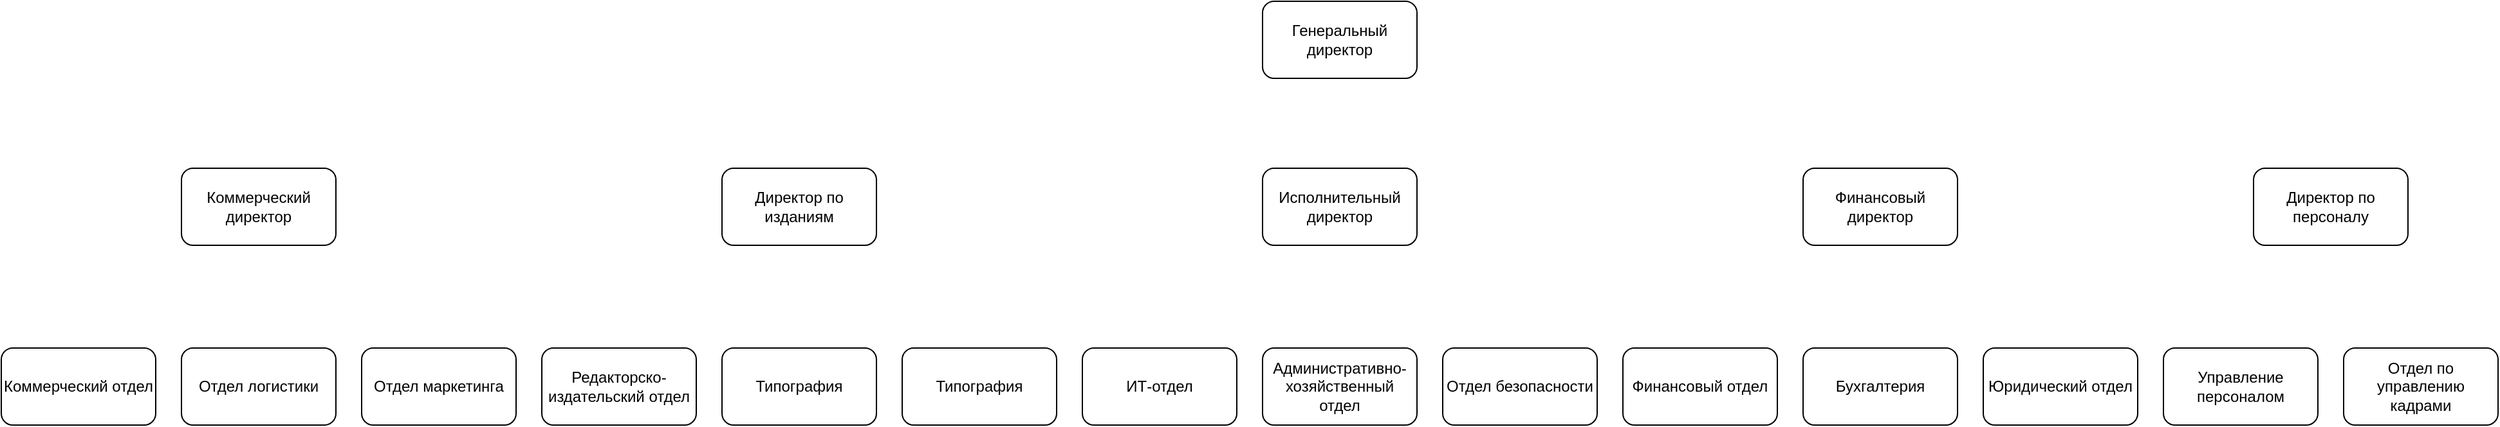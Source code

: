 <mxfile version="15.6.8" type="github">
  <diagram id="LY45CWP8MYa_v7S1A5Th" name="Page-1">
    <mxGraphModel dx="3685" dy="1007" grid="1" gridSize="10" guides="1" tooltips="1" connect="1" arrows="1" fold="1" page="1" pageScale="1" pageWidth="1654" pageHeight="2336" math="0" shadow="0">
      <root>
        <mxCell id="0" />
        <mxCell id="1" parent="0" />
        <mxCell id="Z94Kni9D6emitr1n3o4W-1" value="Генеральный директор" style="rounded=1;whiteSpace=wrap;html=1;" vertex="1" parent="1">
          <mxGeometry x="860" y="270" width="120" height="60" as="geometry" />
        </mxCell>
        <mxCell id="Z94Kni9D6emitr1n3o4W-2" value="Коммерческий директор" style="rounded=1;whiteSpace=wrap;html=1;" vertex="1" parent="1">
          <mxGeometry x="20" y="400" width="120" height="60" as="geometry" />
        </mxCell>
        <mxCell id="Z94Kni9D6emitr1n3o4W-3" value="Директор по изданиям" style="rounded=1;whiteSpace=wrap;html=1;" vertex="1" parent="1">
          <mxGeometry x="440" y="400" width="120" height="60" as="geometry" />
        </mxCell>
        <mxCell id="Z94Kni9D6emitr1n3o4W-4" value="Исполнительный директор" style="rounded=1;whiteSpace=wrap;html=1;" vertex="1" parent="1">
          <mxGeometry x="860" y="400" width="120" height="60" as="geometry" />
        </mxCell>
        <mxCell id="Z94Kni9D6emitr1n3o4W-5" value="Финансовый директор" style="rounded=1;whiteSpace=wrap;html=1;" vertex="1" parent="1">
          <mxGeometry x="1280" y="400" width="120" height="60" as="geometry" />
        </mxCell>
        <mxCell id="Z94Kni9D6emitr1n3o4W-6" value="Директор по персоналу" style="rounded=1;whiteSpace=wrap;html=1;" vertex="1" parent="1">
          <mxGeometry x="1630" y="400" width="120" height="60" as="geometry" />
        </mxCell>
        <mxCell id="Z94Kni9D6emitr1n3o4W-7" value="Коммерческий отдел" style="rounded=1;whiteSpace=wrap;html=1;" vertex="1" parent="1">
          <mxGeometry x="-120" y="540" width="120" height="60" as="geometry" />
        </mxCell>
        <mxCell id="Z94Kni9D6emitr1n3o4W-8" value="Отдел логистики" style="rounded=1;whiteSpace=wrap;html=1;" vertex="1" parent="1">
          <mxGeometry x="20" y="540" width="120" height="60" as="geometry" />
        </mxCell>
        <mxCell id="Z94Kni9D6emitr1n3o4W-9" value="Отдел маркетинга" style="rounded=1;whiteSpace=wrap;html=1;" vertex="1" parent="1">
          <mxGeometry x="160" y="540" width="120" height="60" as="geometry" />
        </mxCell>
        <mxCell id="Z94Kni9D6emitr1n3o4W-10" value="Типография" style="rounded=1;whiteSpace=wrap;html=1;" vertex="1" parent="1">
          <mxGeometry x="440" y="540" width="120" height="60" as="geometry" />
        </mxCell>
        <mxCell id="Z94Kni9D6emitr1n3o4W-11" value="Редакторско-издательский отдел" style="rounded=1;whiteSpace=wrap;html=1;" vertex="1" parent="1">
          <mxGeometry x="300" y="540" width="120" height="60" as="geometry" />
        </mxCell>
        <mxCell id="Z94Kni9D6emitr1n3o4W-12" value="Типография" style="rounded=1;whiteSpace=wrap;html=1;" vertex="1" parent="1">
          <mxGeometry x="580" y="540" width="120" height="60" as="geometry" />
        </mxCell>
        <mxCell id="Z94Kni9D6emitr1n3o4W-13" value="ИТ-отдел" style="rounded=1;whiteSpace=wrap;html=1;" vertex="1" parent="1">
          <mxGeometry x="720" y="540" width="120" height="60" as="geometry" />
        </mxCell>
        <mxCell id="Z94Kni9D6emitr1n3o4W-14" value="Административно-хозяйственный отдел" style="rounded=1;whiteSpace=wrap;html=1;" vertex="1" parent="1">
          <mxGeometry x="860" y="540" width="120" height="60" as="geometry" />
        </mxCell>
        <mxCell id="Z94Kni9D6emitr1n3o4W-15" value="Отдел безопасности" style="rounded=1;whiteSpace=wrap;html=1;" vertex="1" parent="1">
          <mxGeometry x="1000" y="540" width="120" height="60" as="geometry" />
        </mxCell>
        <mxCell id="Z94Kni9D6emitr1n3o4W-16" value="Финансовый отдел" style="rounded=1;whiteSpace=wrap;html=1;" vertex="1" parent="1">
          <mxGeometry x="1140" y="540" width="120" height="60" as="geometry" />
        </mxCell>
        <mxCell id="Z94Kni9D6emitr1n3o4W-17" value="Бухгалтерия" style="rounded=1;whiteSpace=wrap;html=1;" vertex="1" parent="1">
          <mxGeometry x="1280" y="540" width="120" height="60" as="geometry" />
        </mxCell>
        <mxCell id="Z94Kni9D6emitr1n3o4W-18" value="Юридический отдел" style="rounded=1;whiteSpace=wrap;html=1;" vertex="1" parent="1">
          <mxGeometry x="1420" y="540" width="120" height="60" as="geometry" />
        </mxCell>
        <mxCell id="Z94Kni9D6emitr1n3o4W-19" value="Управление персоналом" style="rounded=1;whiteSpace=wrap;html=1;" vertex="1" parent="1">
          <mxGeometry x="1560" y="540" width="120" height="60" as="geometry" />
        </mxCell>
        <mxCell id="Z94Kni9D6emitr1n3o4W-20" value="Отдел по управлению кадрами" style="rounded=1;whiteSpace=wrap;html=1;" vertex="1" parent="1">
          <mxGeometry x="1700" y="540" width="120" height="60" as="geometry" />
        </mxCell>
      </root>
    </mxGraphModel>
  </diagram>
</mxfile>
